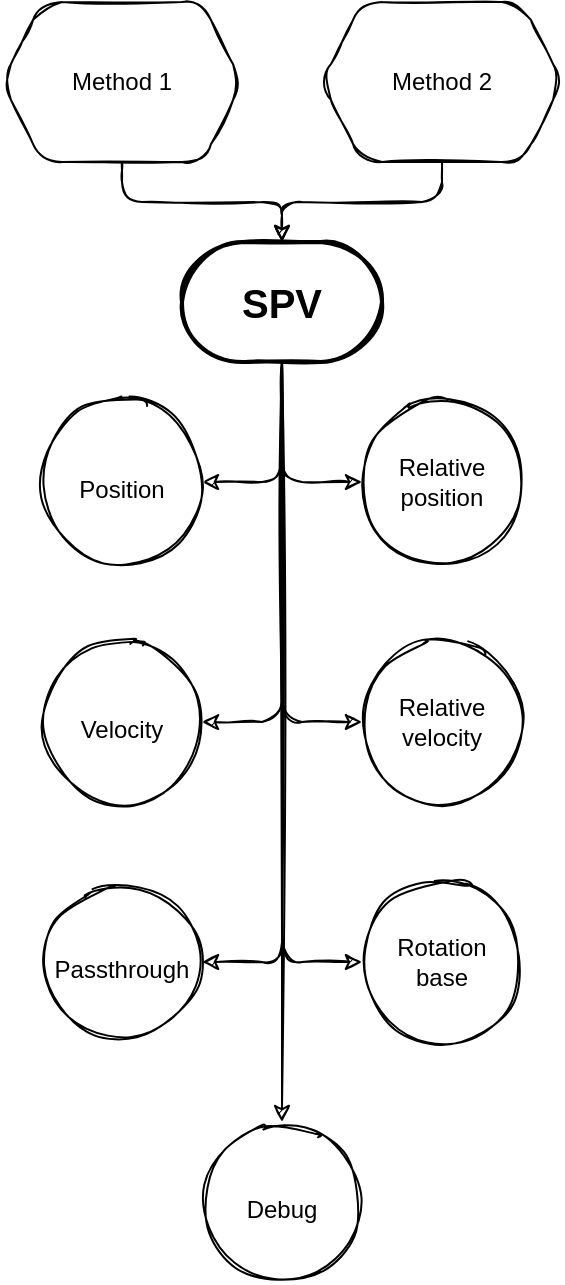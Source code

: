 <mxfile version="16.4.3" type="github">
  <diagram id="P2cz6ALvrC-aT5AwIWP3" name="Page-1">
    <mxGraphModel dx="1422" dy="787" grid="1" gridSize="10" guides="1" tooltips="1" connect="1" arrows="1" fold="1" page="1" pageScale="1" pageWidth="827" pageHeight="1169" math="0" shadow="0">
      <root>
        <mxCell id="0" />
        <mxCell id="1" parent="0" />
        <mxCell id="m1kTsd8cJOKcklktA0y1-4" style="edgeStyle=orthogonalEdgeStyle;rounded=1;sketch=1;orthogonalLoop=1;jettySize=auto;html=1;entryX=0.5;entryY=0;entryDx=0;entryDy=0;entryPerimeter=0;" edge="1" parent="1" source="m1kTsd8cJOKcklktA0y1-1" target="m1kTsd8cJOKcklktA0y1-3">
          <mxGeometry relative="1" as="geometry" />
        </mxCell>
        <mxCell id="m1kTsd8cJOKcklktA0y1-1" value="Method 1" style="shape=hexagon;perimeter=hexagonPerimeter2;whiteSpace=wrap;html=1;fixedSize=1;sketch=1;rounded=1;" vertex="1" parent="1">
          <mxGeometry x="260" y="40" width="120" height="80" as="geometry" />
        </mxCell>
        <mxCell id="m1kTsd8cJOKcklktA0y1-5" style="edgeStyle=orthogonalEdgeStyle;rounded=1;sketch=1;orthogonalLoop=1;jettySize=auto;html=1;entryX=0.5;entryY=0;entryDx=0;entryDy=0;entryPerimeter=0;" edge="1" parent="1" source="m1kTsd8cJOKcklktA0y1-2" target="m1kTsd8cJOKcklktA0y1-3">
          <mxGeometry relative="1" as="geometry" />
        </mxCell>
        <mxCell id="m1kTsd8cJOKcklktA0y1-2" value="Method 2" style="shape=hexagon;perimeter=hexagonPerimeter2;whiteSpace=wrap;html=1;fixedSize=1;sketch=1;rounded=1;" vertex="1" parent="1">
          <mxGeometry x="420" y="40" width="120" height="80" as="geometry" />
        </mxCell>
        <mxCell id="m1kTsd8cJOKcklktA0y1-14" style="edgeStyle=orthogonalEdgeStyle;rounded=1;sketch=1;orthogonalLoop=1;jettySize=auto;html=1;entryX=1;entryY=0.5;entryDx=0;entryDy=0;fontSize=20;" edge="1" parent="1" source="m1kTsd8cJOKcklktA0y1-3" target="m1kTsd8cJOKcklktA0y1-9">
          <mxGeometry relative="1" as="geometry" />
        </mxCell>
        <mxCell id="m1kTsd8cJOKcklktA0y1-15" style="edgeStyle=orthogonalEdgeStyle;rounded=1;sketch=1;orthogonalLoop=1;jettySize=auto;html=1;entryX=0;entryY=0.5;entryDx=0;entryDy=0;fontSize=20;" edge="1" parent="1" source="m1kTsd8cJOKcklktA0y1-3" target="m1kTsd8cJOKcklktA0y1-7">
          <mxGeometry relative="1" as="geometry" />
        </mxCell>
        <mxCell id="m1kTsd8cJOKcklktA0y1-16" style="edgeStyle=orthogonalEdgeStyle;rounded=1;sketch=1;orthogonalLoop=1;jettySize=auto;html=1;entryX=1;entryY=0.5;entryDx=0;entryDy=0;fontSize=20;" edge="1" parent="1" source="m1kTsd8cJOKcklktA0y1-3" target="m1kTsd8cJOKcklktA0y1-10">
          <mxGeometry relative="1" as="geometry" />
        </mxCell>
        <mxCell id="m1kTsd8cJOKcklktA0y1-17" style="edgeStyle=orthogonalEdgeStyle;rounded=1;sketch=1;orthogonalLoop=1;jettySize=auto;html=1;entryX=0;entryY=0.5;entryDx=0;entryDy=0;fontSize=20;" edge="1" parent="1" source="m1kTsd8cJOKcklktA0y1-3" target="m1kTsd8cJOKcklktA0y1-8">
          <mxGeometry relative="1" as="geometry" />
        </mxCell>
        <mxCell id="m1kTsd8cJOKcklktA0y1-18" style="edgeStyle=orthogonalEdgeStyle;rounded=1;sketch=1;orthogonalLoop=1;jettySize=auto;html=1;entryX=1;entryY=0.5;entryDx=0;entryDy=0;fontSize=20;" edge="1" parent="1" source="m1kTsd8cJOKcklktA0y1-3" target="m1kTsd8cJOKcklktA0y1-12">
          <mxGeometry relative="1" as="geometry" />
        </mxCell>
        <mxCell id="m1kTsd8cJOKcklktA0y1-19" style="edgeStyle=orthogonalEdgeStyle;rounded=1;sketch=1;orthogonalLoop=1;jettySize=auto;html=1;entryX=0;entryY=0.5;entryDx=0;entryDy=0;fontSize=20;" edge="1" parent="1" source="m1kTsd8cJOKcklktA0y1-3" target="m1kTsd8cJOKcklktA0y1-11">
          <mxGeometry relative="1" as="geometry" />
        </mxCell>
        <mxCell id="m1kTsd8cJOKcklktA0y1-20" style="edgeStyle=orthogonalEdgeStyle;rounded=1;sketch=1;orthogonalLoop=1;jettySize=auto;html=1;entryX=0.5;entryY=0;entryDx=0;entryDy=0;fontSize=20;" edge="1" parent="1" source="m1kTsd8cJOKcklktA0y1-3" target="m1kTsd8cJOKcklktA0y1-13">
          <mxGeometry relative="1" as="geometry" />
        </mxCell>
        <mxCell id="m1kTsd8cJOKcklktA0y1-3" value="&lt;b&gt;&lt;font style=&quot;font-size: 20px&quot;&gt;SPV&lt;/font&gt;&lt;/b&gt;" style="strokeWidth=2;html=1;shape=mxgraph.flowchart.terminator;whiteSpace=wrap;rounded=1;sketch=1;" vertex="1" parent="1">
          <mxGeometry x="350" y="160" width="100" height="60" as="geometry" />
        </mxCell>
        <mxCell id="m1kTsd8cJOKcklktA0y1-7" value="&lt;div&gt;Relative&lt;/div&gt;&lt;div&gt;position&lt;/div&gt;" style="ellipse;whiteSpace=wrap;html=1;aspect=fixed;rounded=1;sketch=1;fontSize=12;" vertex="1" parent="1">
          <mxGeometry x="440" y="240" width="80" height="80" as="geometry" />
        </mxCell>
        <mxCell id="m1kTsd8cJOKcklktA0y1-8" value="&lt;div&gt;Relative&lt;/div&gt;&lt;div&gt;velocity&lt;/div&gt;" style="ellipse;whiteSpace=wrap;html=1;aspect=fixed;rounded=1;sketch=1;fontSize=12;" vertex="1" parent="1">
          <mxGeometry x="440" y="360" width="80" height="80" as="geometry" />
        </mxCell>
        <mxCell id="m1kTsd8cJOKcklktA0y1-9" value="&lt;span style=&quot;font-size: 12px&quot;&gt;Position&lt;/span&gt;" style="ellipse;whiteSpace=wrap;html=1;aspect=fixed;rounded=1;sketch=1;fontSize=20;" vertex="1" parent="1">
          <mxGeometry x="280" y="240" width="80" height="80" as="geometry" />
        </mxCell>
        <mxCell id="m1kTsd8cJOKcklktA0y1-10" value="&lt;font style=&quot;font-size: 12px&quot;&gt;Velocity&lt;/font&gt;" style="ellipse;whiteSpace=wrap;html=1;aspect=fixed;rounded=1;sketch=1;fontSize=20;" vertex="1" parent="1">
          <mxGeometry x="280" y="360" width="80" height="80" as="geometry" />
        </mxCell>
        <mxCell id="m1kTsd8cJOKcklktA0y1-11" value="&lt;div&gt;&lt;div&gt;Rotation&lt;/div&gt;&lt;div&gt;base&lt;/div&gt;&lt;/div&gt;" style="ellipse;whiteSpace=wrap;html=1;aspect=fixed;rounded=1;sketch=1;fontSize=12;" vertex="1" parent="1">
          <mxGeometry x="440" y="480" width="80" height="80" as="geometry" />
        </mxCell>
        <mxCell id="m1kTsd8cJOKcklktA0y1-12" value="&lt;font style=&quot;font-size: 12px&quot;&gt;Passthrough&lt;/font&gt;" style="ellipse;whiteSpace=wrap;html=1;aspect=fixed;rounded=1;sketch=1;fontSize=20;" vertex="1" parent="1">
          <mxGeometry x="280" y="480" width="80" height="80" as="geometry" />
        </mxCell>
        <mxCell id="m1kTsd8cJOKcklktA0y1-13" value="&lt;font style=&quot;font-size: 12px&quot;&gt;Debug&lt;/font&gt;" style="ellipse;whiteSpace=wrap;html=1;aspect=fixed;rounded=1;sketch=1;fontSize=20;" vertex="1" parent="1">
          <mxGeometry x="360" y="600" width="80" height="80" as="geometry" />
        </mxCell>
      </root>
    </mxGraphModel>
  </diagram>
</mxfile>
